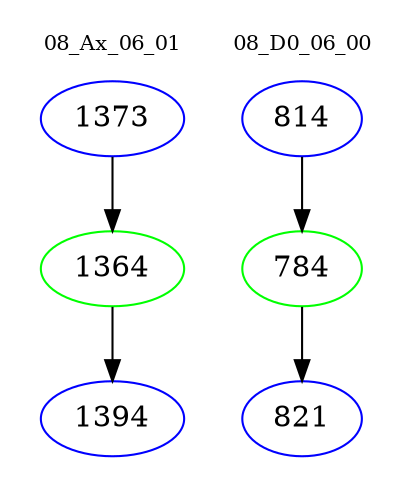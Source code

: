 digraph{
subgraph cluster_0 {
color = white
label = "08_Ax_06_01";
fontsize=10;
T0_1373 [label="1373", color="blue"]
T0_1373 -> T0_1364 [color="black"]
T0_1364 [label="1364", color="green"]
T0_1364 -> T0_1394 [color="black"]
T0_1394 [label="1394", color="blue"]
}
subgraph cluster_1 {
color = white
label = "08_D0_06_00";
fontsize=10;
T1_814 [label="814", color="blue"]
T1_814 -> T1_784 [color="black"]
T1_784 [label="784", color="green"]
T1_784 -> T1_821 [color="black"]
T1_821 [label="821", color="blue"]
}
}
